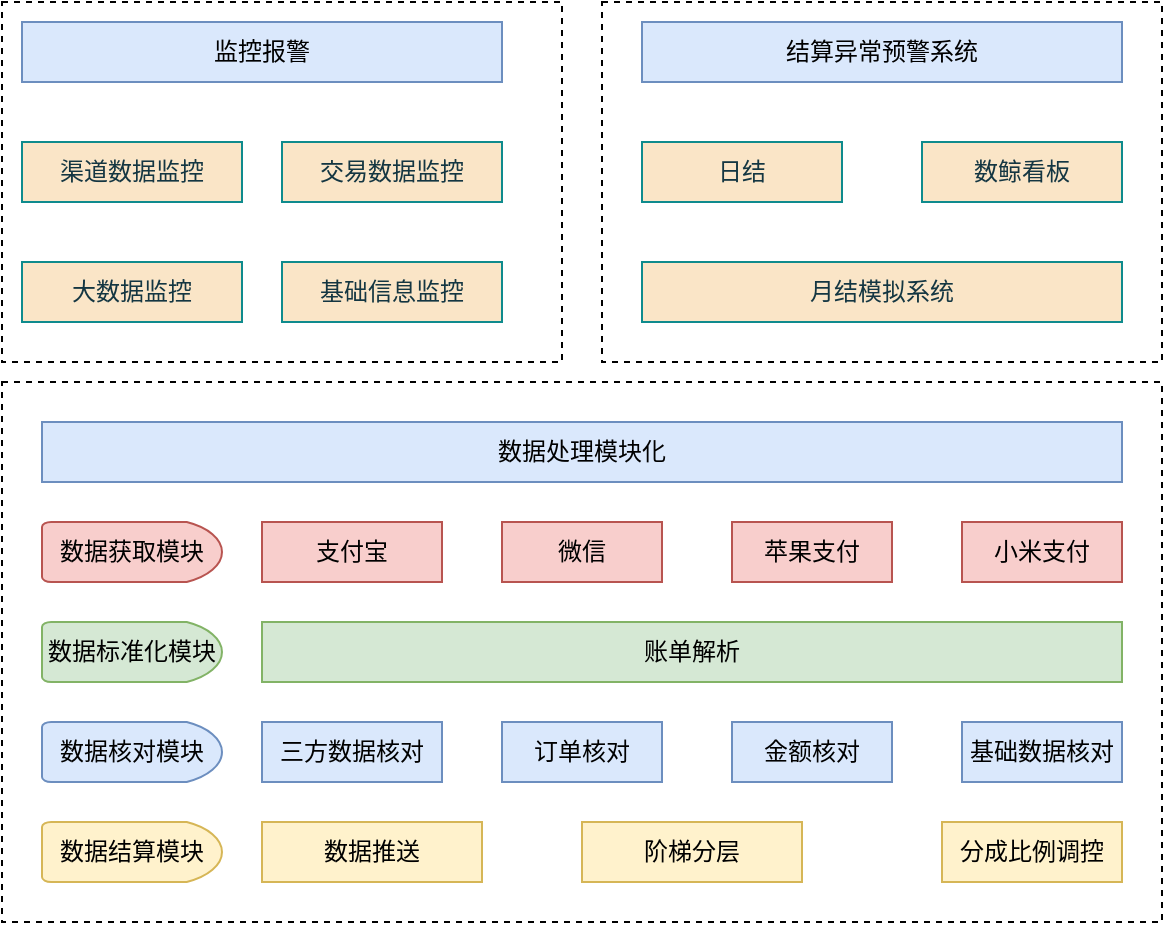<mxfile version="21.6.8" type="github">
  <diagram name="第 1 页" id="uGkZLmXclBiTkVDywMLg">
    <mxGraphModel dx="1434" dy="750" grid="1" gridSize="10" guides="1" tooltips="1" connect="1" arrows="1" fold="1" page="1" pageScale="1" pageWidth="827" pageHeight="1169" math="0" shadow="0">
      <root>
        <mxCell id="0" />
        <mxCell id="1" parent="0" />
        <mxCell id="KXxzeb0cOko_NzT7TN8d-67" value="" style="rounded=0;whiteSpace=wrap;html=1;dashed=1;" parent="1" vertex="1">
          <mxGeometry x="390" y="660" width="280" height="180" as="geometry" />
        </mxCell>
        <mxCell id="KXxzeb0cOko_NzT7TN8d-68" value="" style="rounded=0;whiteSpace=wrap;html=1;dashed=1;" parent="1" vertex="1">
          <mxGeometry x="90" y="850" width="580" height="270" as="geometry" />
        </mxCell>
        <mxCell id="KXxzeb0cOko_NzT7TN8d-66" value="" style="rounded=0;whiteSpace=wrap;html=1;dashed=1;" parent="1" vertex="1">
          <mxGeometry x="90" y="660" width="280" height="180" as="geometry" />
        </mxCell>
        <mxCell id="KXxzeb0cOko_NzT7TN8d-28" value="渠道数据监控" style="rounded=0;whiteSpace=wrap;html=1;strokeColor=#0F8B8D;fontColor=#143642;fillColor=#FAE5C7;" parent="1" vertex="1">
          <mxGeometry x="100" y="730" width="110" height="30" as="geometry" />
        </mxCell>
        <mxCell id="KXxzeb0cOko_NzT7TN8d-29" value="交易数据监控" style="rounded=0;whiteSpace=wrap;html=1;strokeColor=#0F8B8D;fontColor=#143642;fillColor=#FAE5C7;" parent="1" vertex="1">
          <mxGeometry x="230" y="730" width="110" height="30" as="geometry" />
        </mxCell>
        <mxCell id="KXxzeb0cOko_NzT7TN8d-30" value="大数据监控" style="rounded=0;whiteSpace=wrap;html=1;strokeColor=#0F8B8D;fontColor=#143642;fillColor=#FAE5C7;" parent="1" vertex="1">
          <mxGeometry x="100" y="790" width="110" height="30" as="geometry" />
        </mxCell>
        <mxCell id="KXxzeb0cOko_NzT7TN8d-31" value="基础信息监控" style="rounded=0;whiteSpace=wrap;html=1;strokeColor=#0F8B8D;fontColor=#143642;fillColor=#FAE5C7;" parent="1" vertex="1">
          <mxGeometry x="230" y="790" width="110" height="30" as="geometry" />
        </mxCell>
        <mxCell id="KXxzeb0cOko_NzT7TN8d-33" value="监控报警" style="rounded=0;whiteSpace=wrap;html=1;fillColor=#dae8fc;strokeColor=#6c8ebf;" parent="1" vertex="1">
          <mxGeometry x="100" y="670" width="240" height="30" as="geometry" />
        </mxCell>
        <mxCell id="KXxzeb0cOko_NzT7TN8d-34" value="数据处理模块化" style="rounded=0;whiteSpace=wrap;html=1;strokeColor=#6c8ebf;fillColor=#dae8fc;" parent="1" vertex="1">
          <mxGeometry x="110" y="870" width="540" height="30" as="geometry" />
        </mxCell>
        <mxCell id="KXxzeb0cOko_NzT7TN8d-36" value="支付宝" style="rounded=0;whiteSpace=wrap;html=1;strokeColor=#b85450;fillColor=#f8cecc;" parent="1" vertex="1">
          <mxGeometry x="220" y="920" width="90" height="30" as="geometry" />
        </mxCell>
        <mxCell id="KXxzeb0cOko_NzT7TN8d-37" value="微信" style="rounded=0;whiteSpace=wrap;html=1;strokeColor=#b85450;fillColor=#f8cecc;" parent="1" vertex="1">
          <mxGeometry x="340" y="920" width="80" height="30" as="geometry" />
        </mxCell>
        <mxCell id="KXxzeb0cOko_NzT7TN8d-38" value="苹果支付" style="rounded=0;whiteSpace=wrap;html=1;strokeColor=#b85450;fillColor=#f8cecc;" parent="1" vertex="1">
          <mxGeometry x="455" y="920" width="80" height="30" as="geometry" />
        </mxCell>
        <mxCell id="KXxzeb0cOko_NzT7TN8d-39" value="小米支付" style="rounded=0;whiteSpace=wrap;html=1;strokeColor=#b85450;fillColor=#f8cecc;" parent="1" vertex="1">
          <mxGeometry x="570" y="920" width="80" height="30" as="geometry" />
        </mxCell>
        <mxCell id="KXxzeb0cOko_NzT7TN8d-42" value="账单解析" style="rounded=0;whiteSpace=wrap;html=1;strokeColor=#82b366;fillColor=#d5e8d4;" parent="1" vertex="1">
          <mxGeometry x="220" y="970" width="430" height="30" as="geometry" />
        </mxCell>
        <mxCell id="KXxzeb0cOko_NzT7TN8d-49" value="三方数据核对" style="rounded=0;whiteSpace=wrap;html=1;strokeColor=#6c8ebf;fillColor=#dae8fc;" parent="1" vertex="1">
          <mxGeometry x="220" y="1020" width="90" height="30" as="geometry" />
        </mxCell>
        <mxCell id="KXxzeb0cOko_NzT7TN8d-50" value="订单核对" style="rounded=0;whiteSpace=wrap;html=1;strokeColor=#6c8ebf;fillColor=#dae8fc;" parent="1" vertex="1">
          <mxGeometry x="340" y="1020" width="80" height="30" as="geometry" />
        </mxCell>
        <mxCell id="KXxzeb0cOko_NzT7TN8d-51" value="金额核对" style="rounded=0;whiteSpace=wrap;html=1;strokeColor=#6c8ebf;fillColor=#dae8fc;" parent="1" vertex="1">
          <mxGeometry x="455" y="1020" width="80" height="30" as="geometry" />
        </mxCell>
        <mxCell id="KXxzeb0cOko_NzT7TN8d-52" value="基础数据核对" style="rounded=0;whiteSpace=wrap;html=1;strokeColor=#6c8ebf;fillColor=#dae8fc;" parent="1" vertex="1">
          <mxGeometry x="570" y="1020" width="80" height="30" as="geometry" />
        </mxCell>
        <mxCell id="KXxzeb0cOko_NzT7TN8d-55" value="阶梯分层" style="rounded=0;whiteSpace=wrap;html=1;strokeColor=#d6b656;fillColor=#fff2cc;" parent="1" vertex="1">
          <mxGeometry x="380" y="1070" width="110" height="30" as="geometry" />
        </mxCell>
        <mxCell id="KXxzeb0cOko_NzT7TN8d-56" value="分成比例调控" style="rounded=0;whiteSpace=wrap;html=1;strokeColor=#d6b656;fillColor=#fff2cc;" parent="1" vertex="1">
          <mxGeometry x="560" y="1070" width="90" height="30" as="geometry" />
        </mxCell>
        <mxCell id="KXxzeb0cOko_NzT7TN8d-57" value="结算异常预警系统" style="rounded=0;whiteSpace=wrap;html=1;fillColor=#dae8fc;strokeColor=#6c8ebf;" parent="1" vertex="1">
          <mxGeometry x="410" y="670" width="240" height="30" as="geometry" />
        </mxCell>
        <mxCell id="KXxzeb0cOko_NzT7TN8d-58" value="日结" style="rounded=0;whiteSpace=wrap;html=1;strokeColor=#0F8B8D;fontColor=#143642;fillColor=#FAE5C7;" parent="1" vertex="1">
          <mxGeometry x="410" y="730" width="100" height="30" as="geometry" />
        </mxCell>
        <mxCell id="KXxzeb0cOko_NzT7TN8d-59" value="数鲸看板" style="rounded=0;whiteSpace=wrap;html=1;strokeColor=#0F8B8D;fontColor=#143642;fillColor=#FAE5C7;" parent="1" vertex="1">
          <mxGeometry x="550" y="730" width="100" height="30" as="geometry" />
        </mxCell>
        <mxCell id="KXxzeb0cOko_NzT7TN8d-60" value="月结模拟系统" style="rounded=0;whiteSpace=wrap;html=1;strokeColor=#0F8B8D;fontColor=#143642;fillColor=#FAE5C7;" parent="1" vertex="1">
          <mxGeometry x="410" y="790" width="240" height="30" as="geometry" />
        </mxCell>
        <mxCell id="KXxzeb0cOko_NzT7TN8d-62" value="数据获取模块" style="strokeWidth=1;html=1;shape=mxgraph.flowchart.delay;whiteSpace=wrap;strokeColor=#b85450;fillColor=#f8cecc;" parent="1" vertex="1">
          <mxGeometry x="110" y="920" width="90" height="30" as="geometry" />
        </mxCell>
        <mxCell id="KXxzeb0cOko_NzT7TN8d-63" value="数据标准化模块" style="strokeWidth=1;html=1;shape=mxgraph.flowchart.delay;whiteSpace=wrap;strokeColor=#82b366;fillColor=#d5e8d4;" parent="1" vertex="1">
          <mxGeometry x="110" y="970" width="90" height="30" as="geometry" />
        </mxCell>
        <mxCell id="KXxzeb0cOko_NzT7TN8d-64" value="数据核对模块" style="strokeWidth=1;html=1;shape=mxgraph.flowchart.delay;whiteSpace=wrap;strokeColor=#6c8ebf;fillColor=#dae8fc;" parent="1" vertex="1">
          <mxGeometry x="110" y="1020" width="90" height="30" as="geometry" />
        </mxCell>
        <mxCell id="KXxzeb0cOko_NzT7TN8d-65" value="数据结算模块" style="strokeWidth=1;html=1;shape=mxgraph.flowchart.delay;whiteSpace=wrap;strokeColor=#d6b656;fillColor=#fff2cc;" parent="1" vertex="1">
          <mxGeometry x="110" y="1070" width="90" height="30" as="geometry" />
        </mxCell>
        <mxCell id="bdmGiqBnV0m-jXbSbfDq-1" value="数据推送" style="rounded=0;whiteSpace=wrap;html=1;strokeColor=#d6b656;fillColor=#fff2cc;" vertex="1" parent="1">
          <mxGeometry x="220" y="1070" width="110" height="30" as="geometry" />
        </mxCell>
      </root>
    </mxGraphModel>
  </diagram>
</mxfile>

